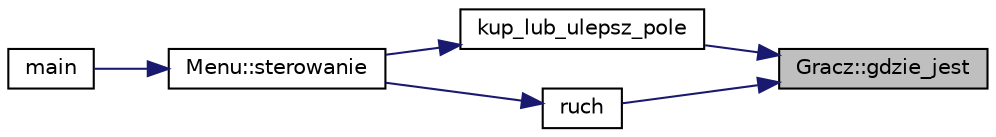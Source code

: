 digraph "Gracz::gdzie_jest"
{
 // LATEX_PDF_SIZE
  edge [fontname="Helvetica",fontsize="10",labelfontname="Helvetica",labelfontsize="10"];
  node [fontname="Helvetica",fontsize="10",shape=record];
  rankdir="RL";
  Node1 [label="Gracz::gdzie_jest",height=0.2,width=0.4,color="black", fillcolor="grey75", style="filled", fontcolor="black",tooltip="zwraca pozycje na ktorej znajduje sie gracz"];
  Node1 -> Node2 [dir="back",color="midnightblue",fontsize="10",style="solid"];
  Node2 [label="kup_lub_ulepsz_pole",height=0.2,width=0.4,color="black", fillcolor="white", style="filled",URL="$monopoly_8h.html#a151549d2ec4f2ccde96af85cbbc33669",tooltip="kupuje lub ulepsza pole"];
  Node2 -> Node3 [dir="back",color="midnightblue",fontsize="10",style="solid"];
  Node3 [label="Menu::sterowanie",height=0.2,width=0.4,color="black", fillcolor="white", style="filled",URL="$class_menu.html#a4dfd33c01ffd6a50b18eaf53a35bc4d2",tooltip="obsluguje sterowanie grą"];
  Node3 -> Node4 [dir="back",color="midnightblue",fontsize="10",style="solid"];
  Node4 [label="main",height=0.2,width=0.4,color="black", fillcolor="white", style="filled",URL="$main_8cpp.html#ae66f6b31b5ad750f1fe042a706a4e3d4",tooltip=" "];
  Node1 -> Node5 [dir="back",color="midnightblue",fontsize="10",style="solid"];
  Node5 [label="ruch",height=0.2,width=0.4,color="black", fillcolor="white", style="filled",URL="$funkcje_8cpp.html#a7d91e89f12034613f087bae2cfc11bc8",tooltip="funkcja odpowiadająca za ruch gracza w jego turze"];
  Node5 -> Node3 [dir="back",color="midnightblue",fontsize="10",style="solid"];
}
